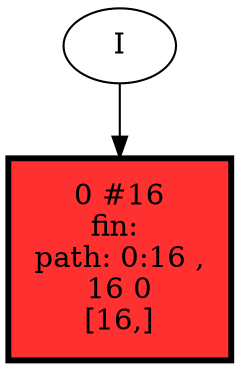 // produced with flexfringe // 
digraph DFA {
	0 [label="root" shape=box];
		I -> 0;
	0 [ label="0 #16
fin: 
 path: 0:16 , 
16 0
[16,]" , style=filled, fillcolor="firebrick1", width=1.3437, height=1.3437, penwidth=2.83321];
}
